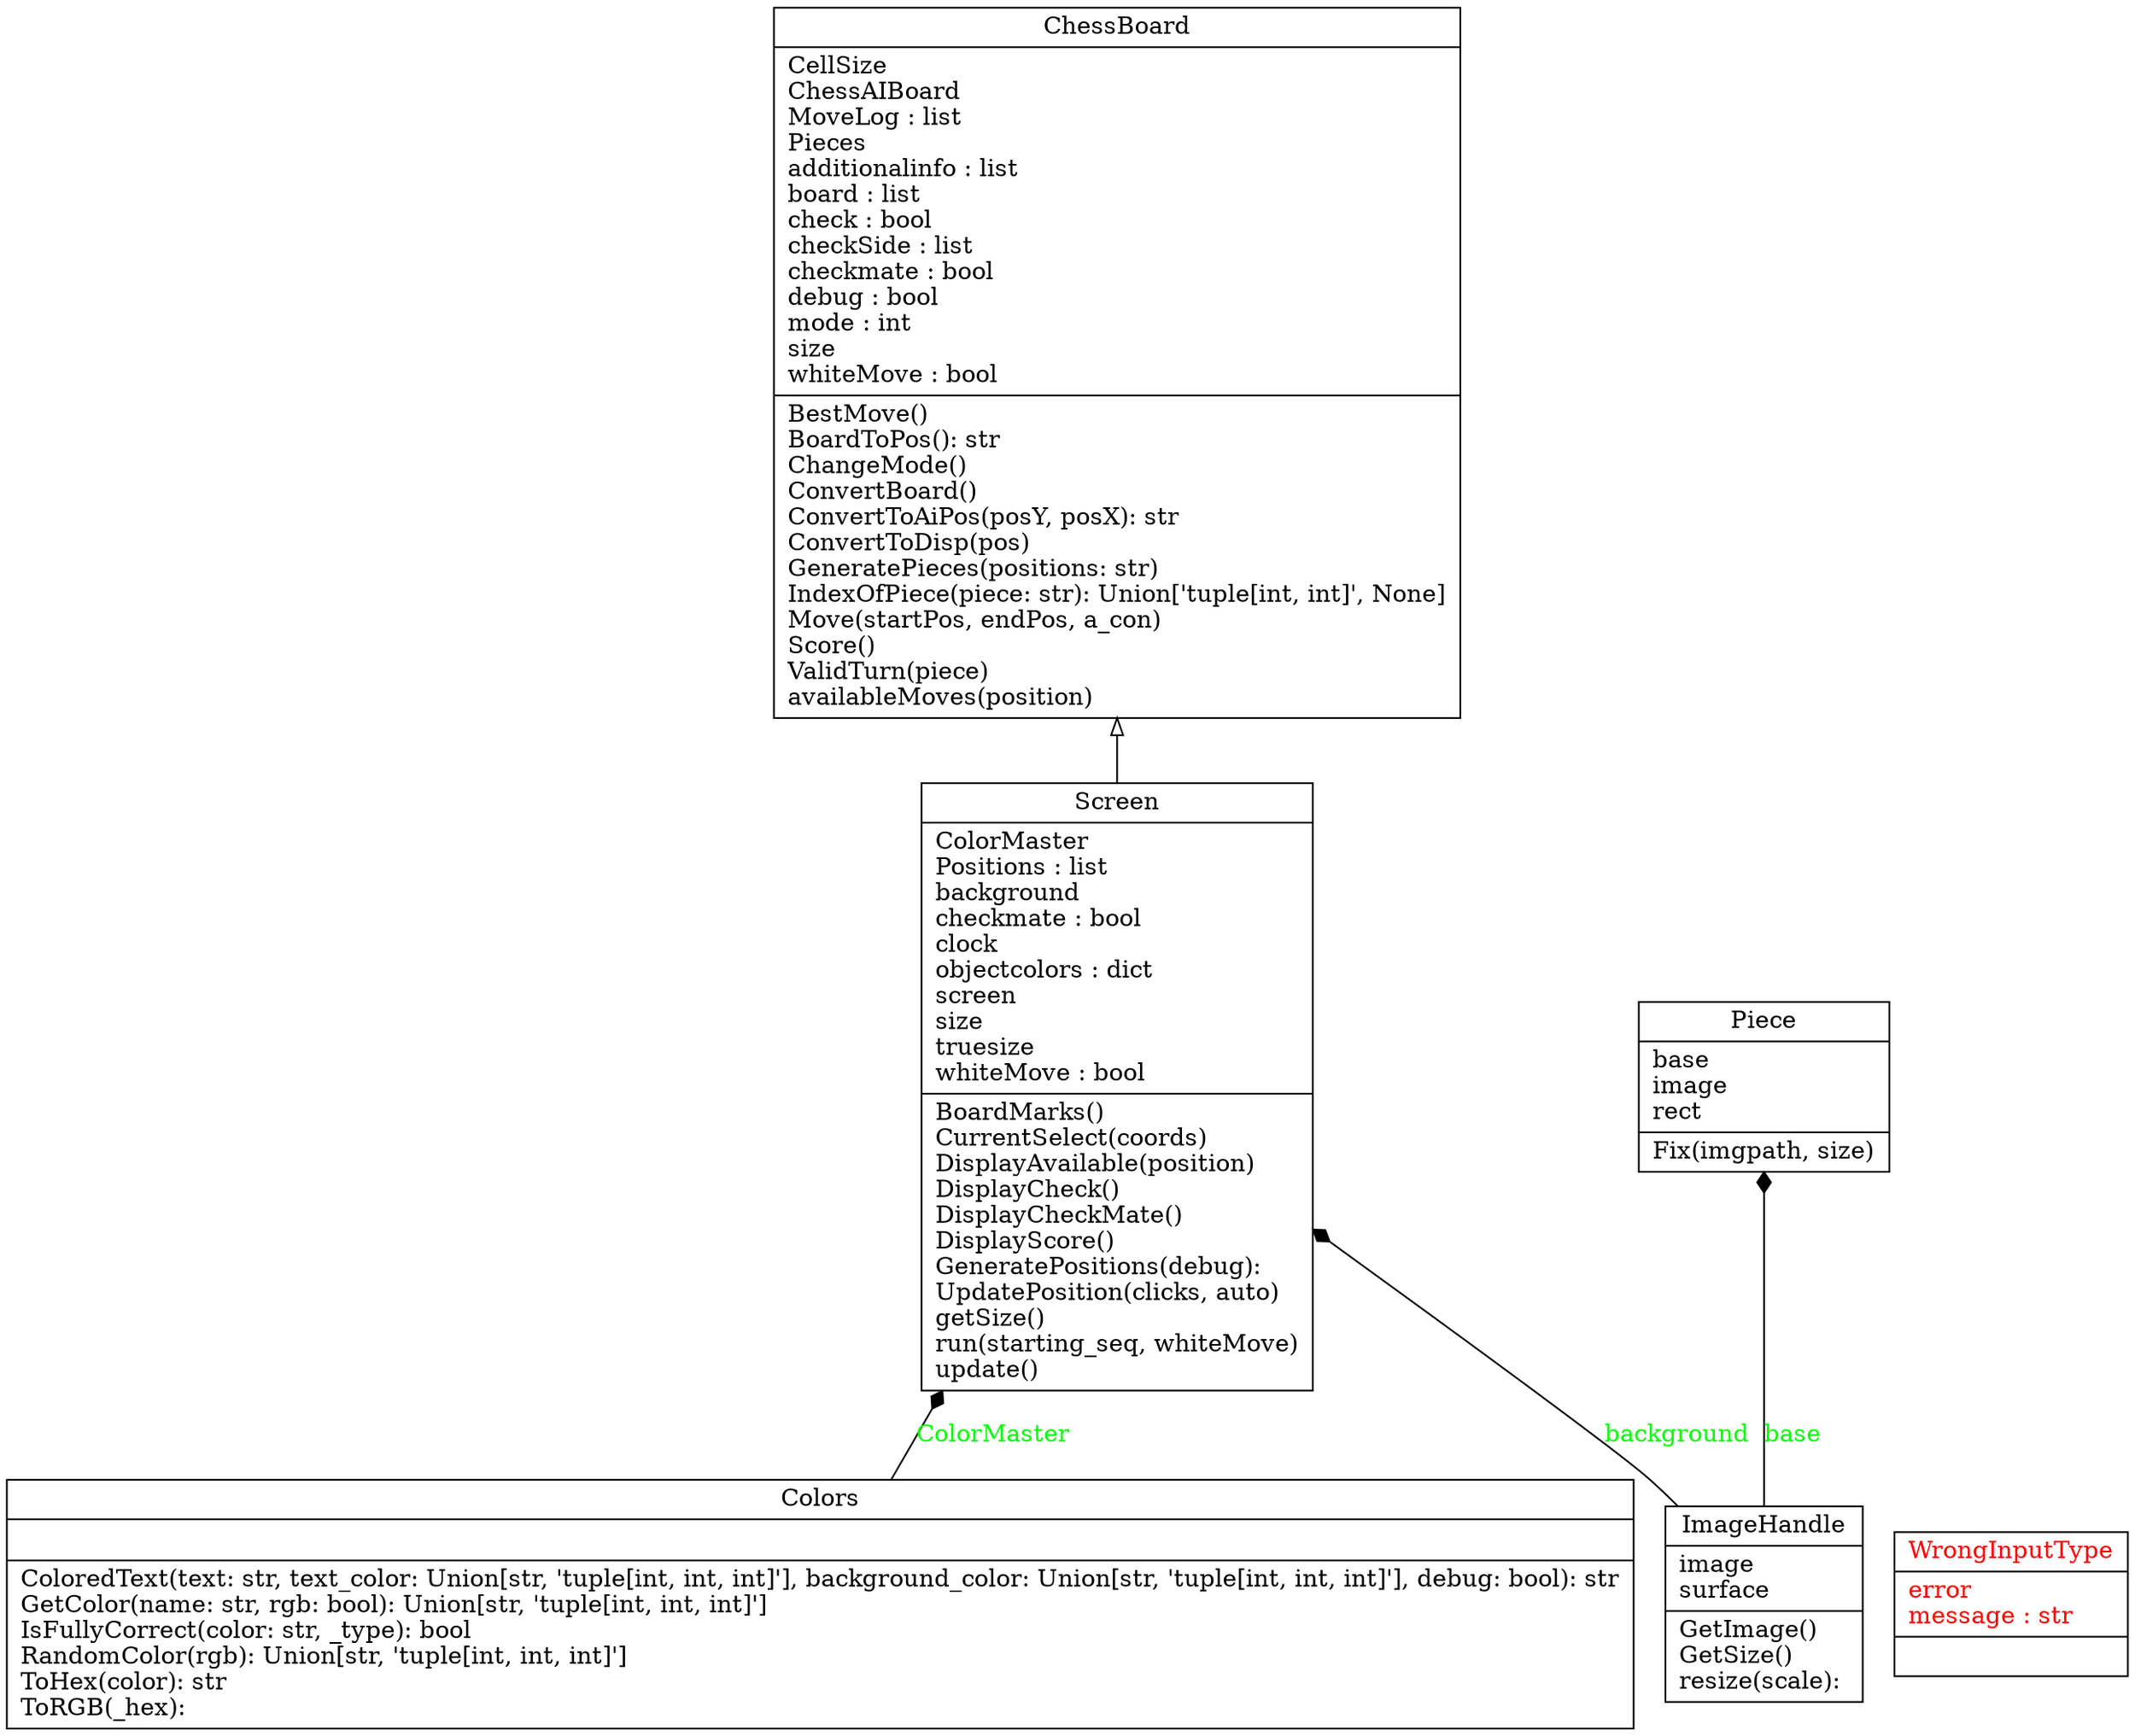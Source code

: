 digraph "classes_ChessBoard" {
rankdir=BT
charset="utf-8"
"Modules.ChessBoard.ChessBoard" [color="black", fontcolor="black", label="{ChessBoard|CellSize\lChessAIBoard\lMoveLog : list\lPieces\ladditionalinfo : list\lboard : list\lcheck : bool\lcheckSide : list\lcheckmate : bool\ldebug : bool\lmode : int\lsize\lwhiteMove : bool\l|BestMove()\lBoardToPos(): str\lChangeMode()\lConvertBoard()\lConvertToAiPos(posY, posX): str\lConvertToDisp(pos)\lGeneratePieces(positions: str)\lIndexOfPiece(piece: str): Union['tuple[int, int]', None]\lMove(startPos, endPos, a_con)\lScore()\lValidTurn(piece)\lavailableMoves(position)\l}", shape="record", style="solid"];
"Modules.Colors.Colors" [color="black", fontcolor="black", label="{Colors|\l|ColoredText(text: str, text_color: Union[str, 'tuple[int, int, int]'], background_color: Union[str, 'tuple[int, int, int]'], debug: bool): str\lGetColor(name: str, rgb: bool): Union[str, 'tuple[int, int, int]']\lIsFullyCorrect(color: str, _type): bool\lRandomColor(rgb): Union[str, 'tuple[int, int, int]']\lToHex(color): str\lToRGB(_hex): \l}", shape="record", style="solid"];
"Modules.ImageFix.ImageHandle" [color="black", fontcolor="black", label="{ImageHandle|image\lsurface\l|GetImage()\lGetSize()\lresize(scale): \l}", shape="record", style="solid"];
"Modules.Piece.Piece" [color="black", fontcolor="black", label="{Piece|base\limage\lrect\l|Fix(imgpath, size)\l}", shape="record", style="solid"];
"Modules.Screen.Screen" [color="black", fontcolor="black", label="{Screen|ColorMaster\lPositions : list\lbackground\lcheckmate : bool\lclock\lobjectcolors : dict\lscreen\lsize\ltruesize\lwhiteMove : bool\l|BoardMarks()\lCurrentSelect(coords)\lDisplayAvailable(position)\lDisplayCheck()\lDisplayCheckMate()\lDisplayScore()\lGeneratePositions(debug): \lUpdatePosition(clicks, auto)\lgetSize()\lrun(starting_seq, whiteMove)\lupdate()\l}", shape="record", style="solid"];
"Modules.Colors.WrongInputType" [color="black", fontcolor="red", label="{WrongInputType|error\lmessage : str\l|}", shape="record", style="solid"];
"Modules.Screen.Screen" -> "Modules.ChessBoard.ChessBoard" [arrowhead="empty", arrowtail="none"];
"Modules.Colors.Colors" -> "Modules.Screen.Screen" [arrowhead="diamond", arrowtail="none", fontcolor="green", label="ColorMaster", style="solid"];
"Modules.ImageFix.ImageHandle" -> "Modules.Piece.Piece" [arrowhead="diamond", arrowtail="none", fontcolor="green", label="base", style="solid"];
"Modules.ImageFix.ImageHandle" -> "Modules.Screen.Screen" [arrowhead="diamond", arrowtail="none", fontcolor="green", label="background", style="solid"];
}
